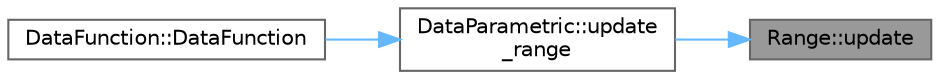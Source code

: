 digraph "Range::update"
{
 // LATEX_PDF_SIZE
  bgcolor="transparent";
  edge [fontname=Helvetica,fontsize=10,labelfontname=Helvetica,labelfontsize=10];
  node [fontname=Helvetica,fontsize=10,shape=box,height=0.2,width=0.4];
  rankdir="RL";
  Node1 [label="Range::update",height=0.2,width=0.4,color="gray40", fillcolor="grey60", style="filled", fontcolor="black",tooltip="Adjust the range limits to include a given value."];
  Node1 -> Node2 [dir="back",color="steelblue1",style="solid"];
  Node2 [label="DataParametric::update\l_range",height=0.2,width=0.4,color="grey40", fillcolor="white", style="filled",URL="$class_data_parametric.html#a988c3f474820873a00e9979b32cae73a",tooltip=" "];
  Node2 -> Node3 [dir="back",color="steelblue1",style="solid"];
  Node3 [label="DataFunction::DataFunction",height=0.2,width=0.4,color="grey40", fillcolor="white", style="filled",URL="$class_data_function.html#adf504af1df7e76b340a6558d9a9cb00f",tooltip="Construct a data source from a given function [f(0) .. f(size-1)]."];
}
